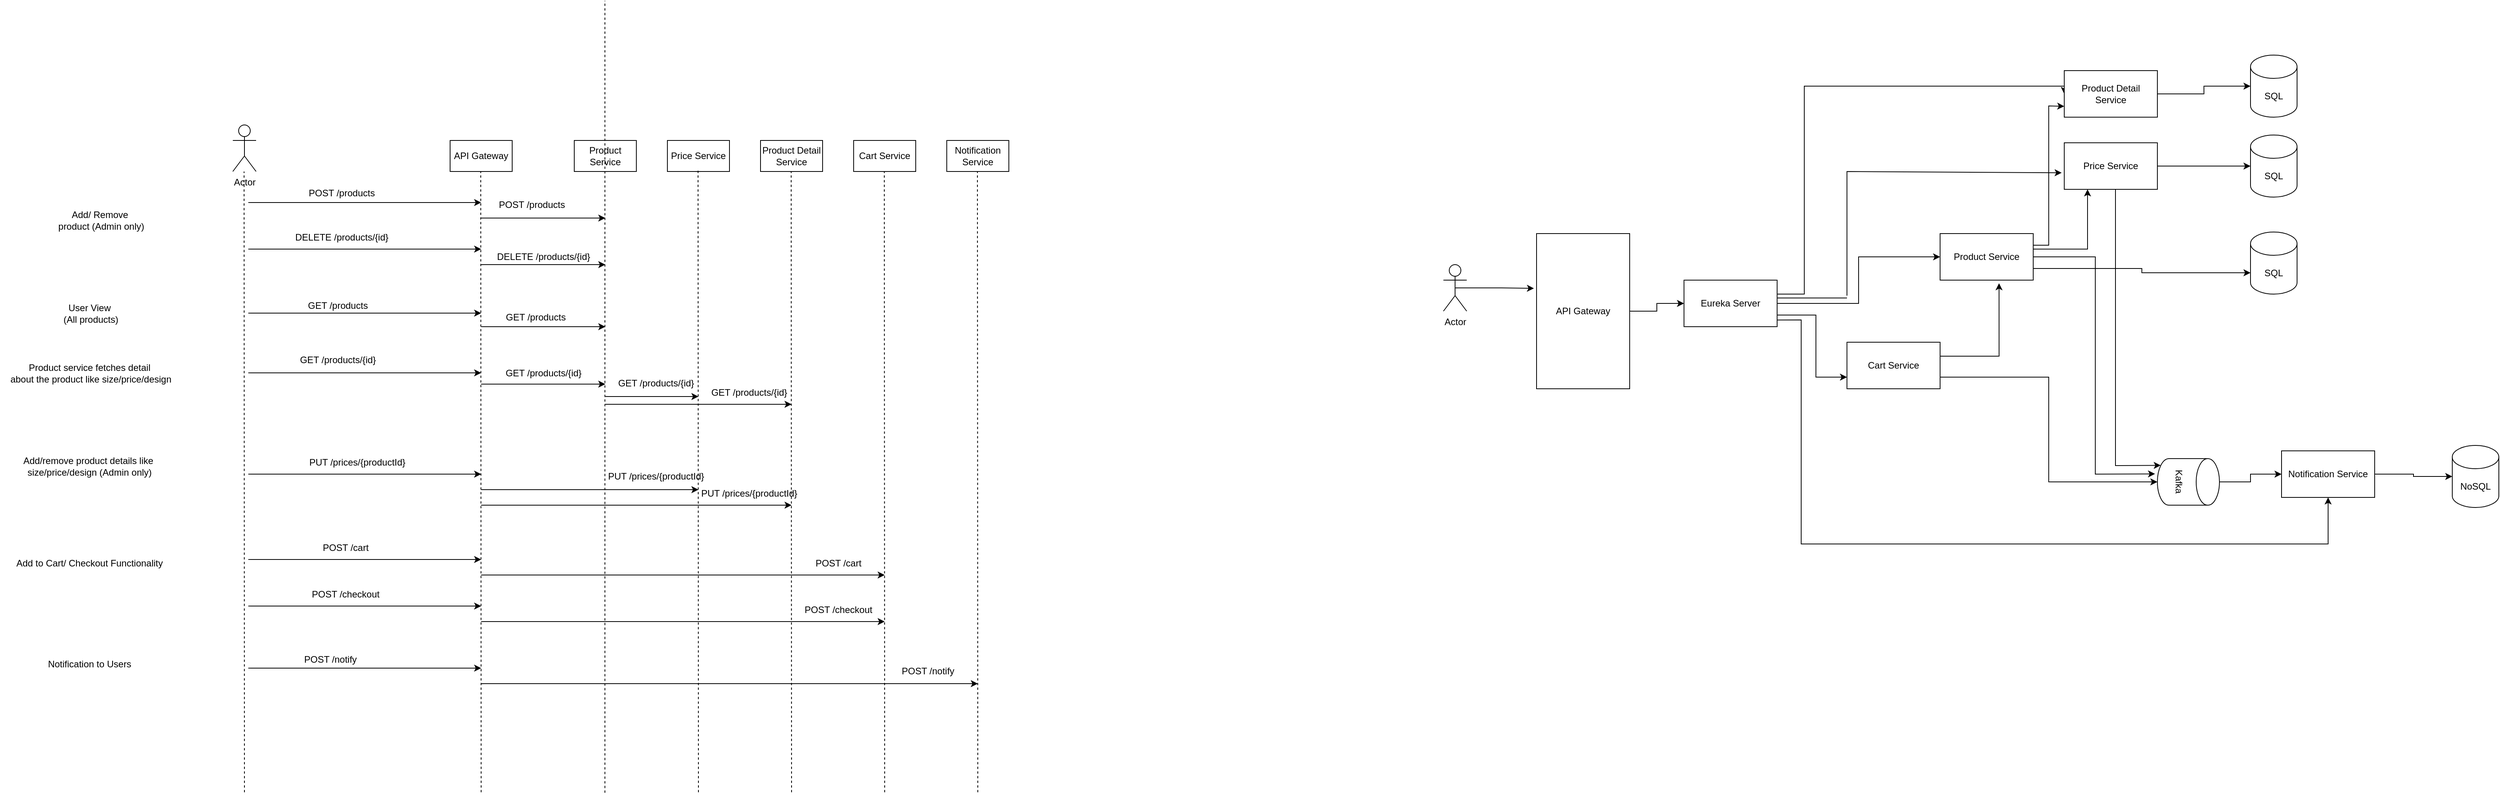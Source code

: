 <mxfile version="24.7.6">
  <diagram name="Page-1" id="R4OV7iDW6EWSdxZwjApe">
    <mxGraphModel dx="2294" dy="1911" grid="1" gridSize="10" guides="1" tooltips="1" connect="1" arrows="1" fold="1" page="1" pageScale="1" pageWidth="850" pageHeight="1100" math="0" shadow="0">
      <root>
        <mxCell id="0" />
        <mxCell id="1" parent="0" />
        <mxCell id="9XvTC1PJYjex0yPGkvMF-1" value="Actor" style="shape=umlActor;verticalLabelPosition=bottom;verticalAlign=top;html=1;outlineConnect=0;" parent="1" vertex="1">
          <mxGeometry x="-120" y="20" width="30" height="60" as="geometry" />
        </mxCell>
        <mxCell id="9XvTC1PJYjex0yPGkvMF-2" value="Product Service" style="rounded=0;whiteSpace=wrap;html=1;" parent="1" vertex="1">
          <mxGeometry x="320" y="40" width="80" height="40" as="geometry" />
        </mxCell>
        <mxCell id="9XvTC1PJYjex0yPGkvMF-3" value="Price Service" style="rounded=0;whiteSpace=wrap;html=1;" parent="1" vertex="1">
          <mxGeometry x="440" y="40" width="80" height="40" as="geometry" />
        </mxCell>
        <mxCell id="9XvTC1PJYjex0yPGkvMF-4" value="Product Detail Service" style="rounded=0;whiteSpace=wrap;html=1;" parent="1" vertex="1">
          <mxGeometry x="560" y="40" width="80" height="40" as="geometry" />
        </mxCell>
        <mxCell id="9XvTC1PJYjex0yPGkvMF-5" value="Cart Service" style="rounded=0;whiteSpace=wrap;html=1;" parent="1" vertex="1">
          <mxGeometry x="680" y="40" width="80" height="40" as="geometry" />
        </mxCell>
        <mxCell id="9XvTC1PJYjex0yPGkvMF-6" value="Notification Service" style="rounded=0;whiteSpace=wrap;html=1;" parent="1" vertex="1">
          <mxGeometry x="800" y="40" width="80" height="40" as="geometry" />
        </mxCell>
        <mxCell id="9XvTC1PJYjex0yPGkvMF-12" value="API Gateway" style="rounded=0;whiteSpace=wrap;html=1;" parent="1" vertex="1">
          <mxGeometry x="160" y="40" width="80" height="40" as="geometry" />
        </mxCell>
        <mxCell id="9XvTC1PJYjex0yPGkvMF-13" value="" style="endArrow=none;dashed=1;html=1;rounded=0;" parent="1" edge="1">
          <mxGeometry width="50" height="50" relative="1" as="geometry">
            <mxPoint x="-105" y="880" as="sourcePoint" />
            <mxPoint x="-105.5" y="80" as="targetPoint" />
          </mxGeometry>
        </mxCell>
        <mxCell id="9XvTC1PJYjex0yPGkvMF-14" value="" style="endArrow=none;dashed=1;html=1;rounded=0;" parent="1" edge="1">
          <mxGeometry width="50" height="50" relative="1" as="geometry">
            <mxPoint x="200" y="880" as="sourcePoint" />
            <mxPoint x="199.5" y="80" as="targetPoint" />
          </mxGeometry>
        </mxCell>
        <mxCell id="9XvTC1PJYjex0yPGkvMF-15" value="" style="endArrow=none;dashed=1;html=1;rounded=0;" parent="1" edge="1">
          <mxGeometry width="50" height="50" relative="1" as="geometry">
            <mxPoint x="359.5" y="880.667" as="sourcePoint" />
            <mxPoint x="359.5" y="-140" as="targetPoint" />
          </mxGeometry>
        </mxCell>
        <mxCell id="9XvTC1PJYjex0yPGkvMF-16" value="" style="endArrow=none;dashed=1;html=1;rounded=0;" parent="1" edge="1">
          <mxGeometry width="50" height="50" relative="1" as="geometry">
            <mxPoint x="480" y="880" as="sourcePoint" />
            <mxPoint x="479.5" y="79" as="targetPoint" />
          </mxGeometry>
        </mxCell>
        <mxCell id="9XvTC1PJYjex0yPGkvMF-17" value="" style="endArrow=none;dashed=1;html=1;rounded=0;" parent="1" edge="1">
          <mxGeometry width="50" height="50" relative="1" as="geometry">
            <mxPoint x="600" y="880" as="sourcePoint" />
            <mxPoint x="599.5" y="80" as="targetPoint" />
          </mxGeometry>
        </mxCell>
        <mxCell id="9XvTC1PJYjex0yPGkvMF-18" value="" style="endArrow=none;dashed=1;html=1;rounded=0;" parent="1" edge="1">
          <mxGeometry width="50" height="50" relative="1" as="geometry">
            <mxPoint x="720" y="880" as="sourcePoint" />
            <mxPoint x="719.5" y="80" as="targetPoint" />
          </mxGeometry>
        </mxCell>
        <mxCell id="9XvTC1PJYjex0yPGkvMF-19" value="" style="endArrow=none;dashed=1;html=1;rounded=0;" parent="1" edge="1">
          <mxGeometry width="50" height="50" relative="1" as="geometry">
            <mxPoint x="840" y="880" as="sourcePoint" />
            <mxPoint x="839.5" y="80" as="targetPoint" />
          </mxGeometry>
        </mxCell>
        <mxCell id="9XvTC1PJYjex0yPGkvMF-20" value="Add/ Remove&amp;nbsp;&lt;div&gt;product (Admin only)&lt;/div&gt;" style="text;html=1;align=center;verticalAlign=middle;resizable=0;points=[];autosize=1;strokeColor=none;fillColor=none;" parent="1" vertex="1">
          <mxGeometry x="-355" y="123" width="130" height="40" as="geometry" />
        </mxCell>
        <mxCell id="9XvTC1PJYjex0yPGkvMF-21" value="" style="endArrow=classic;html=1;rounded=0;" parent="1" edge="1">
          <mxGeometry width="50" height="50" relative="1" as="geometry">
            <mxPoint x="-100" y="120" as="sourcePoint" />
            <mxPoint x="200" y="120" as="targetPoint" />
          </mxGeometry>
        </mxCell>
        <mxCell id="9XvTC1PJYjex0yPGkvMF-22" value="POST /products" style="text;html=1;align=center;verticalAlign=middle;resizable=0;points=[];autosize=1;strokeColor=none;fillColor=none;" parent="1" vertex="1">
          <mxGeometry x="-35" y="93" width="110" height="30" as="geometry" />
        </mxCell>
        <mxCell id="9XvTC1PJYjex0yPGkvMF-23" value="" style="endArrow=classic;html=1;rounded=0;" parent="1" edge="1">
          <mxGeometry width="50" height="50" relative="1" as="geometry">
            <mxPoint x="200" y="140" as="sourcePoint" />
            <mxPoint x="360" y="140" as="targetPoint" />
          </mxGeometry>
        </mxCell>
        <mxCell id="9XvTC1PJYjex0yPGkvMF-24" value="POST /products" style="text;html=1;align=center;verticalAlign=middle;resizable=0;points=[];autosize=1;strokeColor=none;fillColor=none;" parent="1" vertex="1">
          <mxGeometry x="210" y="108" width="110" height="30" as="geometry" />
        </mxCell>
        <mxCell id="9XvTC1PJYjex0yPGkvMF-25" value="" style="endArrow=classic;html=1;rounded=0;" parent="1" edge="1">
          <mxGeometry width="50" height="50" relative="1" as="geometry">
            <mxPoint x="-100" y="180" as="sourcePoint" />
            <mxPoint x="200" y="180" as="targetPoint" />
          </mxGeometry>
        </mxCell>
        <mxCell id="9XvTC1PJYjex0yPGkvMF-26" value="DELETE /products/{id}" style="text;html=1;align=center;verticalAlign=middle;resizable=0;points=[];autosize=1;strokeColor=none;fillColor=none;" parent="1" vertex="1">
          <mxGeometry x="-50" y="150" width="140" height="30" as="geometry" />
        </mxCell>
        <mxCell id="9XvTC1PJYjex0yPGkvMF-27" value="" style="endArrow=classic;html=1;rounded=0;" parent="1" edge="1">
          <mxGeometry width="50" height="50" relative="1" as="geometry">
            <mxPoint x="200" y="200" as="sourcePoint" />
            <mxPoint x="360" y="200" as="targetPoint" />
          </mxGeometry>
        </mxCell>
        <mxCell id="9XvTC1PJYjex0yPGkvMF-28" value="DELETE /products/{id}" style="text;html=1;align=center;verticalAlign=middle;resizable=0;points=[];autosize=1;strokeColor=none;fillColor=none;" parent="1" vertex="1">
          <mxGeometry x="210" y="175" width="140" height="30" as="geometry" />
        </mxCell>
        <mxCell id="9XvTC1PJYjex0yPGkvMF-29" value="User View&lt;div&gt;&amp;nbsp;(All products)&lt;/div&gt;" style="text;html=1;align=center;verticalAlign=middle;resizable=0;points=[];autosize=1;strokeColor=none;fillColor=none;" parent="1" vertex="1">
          <mxGeometry x="-355" y="243" width="100" height="40" as="geometry" />
        </mxCell>
        <mxCell id="9XvTC1PJYjex0yPGkvMF-31" value="" style="endArrow=classic;html=1;rounded=0;" parent="1" edge="1">
          <mxGeometry width="50" height="50" relative="1" as="geometry">
            <mxPoint x="-100" y="262.5" as="sourcePoint" />
            <mxPoint x="200" y="262.5" as="targetPoint" />
          </mxGeometry>
        </mxCell>
        <mxCell id="9XvTC1PJYjex0yPGkvMF-32" value="GET /products" style="text;html=1;align=center;verticalAlign=middle;resizable=0;points=[];autosize=1;strokeColor=none;fillColor=none;" parent="1" vertex="1">
          <mxGeometry x="-35" y="238" width="100" height="30" as="geometry" />
        </mxCell>
        <mxCell id="9XvTC1PJYjex0yPGkvMF-33" value="" style="endArrow=classic;html=1;rounded=0;" parent="1" edge="1">
          <mxGeometry width="50" height="50" relative="1" as="geometry">
            <mxPoint x="200" y="280" as="sourcePoint" />
            <mxPoint x="360" y="280" as="targetPoint" />
          </mxGeometry>
        </mxCell>
        <mxCell id="9XvTC1PJYjex0yPGkvMF-34" value="GET /products" style="text;html=1;align=center;verticalAlign=middle;resizable=0;points=[];autosize=1;strokeColor=none;fillColor=none;" parent="1" vertex="1">
          <mxGeometry x="220" y="253" width="100" height="30" as="geometry" />
        </mxCell>
        <mxCell id="9XvTC1PJYjex0yPGkvMF-35" value="Product service fetches detail&lt;div&gt;&amp;nbsp;about the product like size/price/design&lt;/div&gt;" style="text;html=1;align=center;verticalAlign=middle;resizable=0;points=[];autosize=1;strokeColor=none;fillColor=none;" parent="1" vertex="1">
          <mxGeometry x="-420" y="320" width="230" height="40" as="geometry" />
        </mxCell>
        <mxCell id="9XvTC1PJYjex0yPGkvMF-36" value="" style="endArrow=classic;html=1;rounded=0;" parent="1" edge="1">
          <mxGeometry width="50" height="50" relative="1" as="geometry">
            <mxPoint x="-100" y="339.5" as="sourcePoint" />
            <mxPoint x="200" y="339.5" as="targetPoint" />
          </mxGeometry>
        </mxCell>
        <mxCell id="9XvTC1PJYjex0yPGkvMF-38" value="GET /products/{id}" style="text;html=1;align=center;verticalAlign=middle;resizable=0;points=[];autosize=1;strokeColor=none;fillColor=none;" parent="1" vertex="1">
          <mxGeometry x="-45" y="308" width="120" height="30" as="geometry" />
        </mxCell>
        <mxCell id="9XvTC1PJYjex0yPGkvMF-39" value="GET /products/{id}" style="text;html=1;align=center;verticalAlign=middle;resizable=0;points=[];autosize=1;strokeColor=none;fillColor=none;" parent="1" vertex="1">
          <mxGeometry x="220" y="325" width="120" height="30" as="geometry" />
        </mxCell>
        <mxCell id="9XvTC1PJYjex0yPGkvMF-40" value="GET /products/{id}" style="text;html=1;align=center;verticalAlign=middle;resizable=0;points=[];autosize=1;strokeColor=none;fillColor=none;" parent="1" vertex="1">
          <mxGeometry x="365" y="338" width="120" height="30" as="geometry" />
        </mxCell>
        <mxCell id="9XvTC1PJYjex0yPGkvMF-41" value="GET /products/{id}" style="text;html=1;align=center;verticalAlign=middle;resizable=0;points=[];autosize=1;strokeColor=none;fillColor=none;" parent="1" vertex="1">
          <mxGeometry x="485" y="350" width="120" height="30" as="geometry" />
        </mxCell>
        <mxCell id="9XvTC1PJYjex0yPGkvMF-42" value="" style="endArrow=classic;html=1;rounded=0;" parent="1" edge="1">
          <mxGeometry width="50" height="50" relative="1" as="geometry">
            <mxPoint x="200" y="354" as="sourcePoint" />
            <mxPoint x="360" y="354" as="targetPoint" />
          </mxGeometry>
        </mxCell>
        <mxCell id="9XvTC1PJYjex0yPGkvMF-44" value="" style="endArrow=classic;html=1;rounded=0;" parent="1" edge="1">
          <mxGeometry width="50" height="50" relative="1" as="geometry">
            <mxPoint x="360" y="370" as="sourcePoint" />
            <mxPoint x="480" y="370" as="targetPoint" />
          </mxGeometry>
        </mxCell>
        <mxCell id="9XvTC1PJYjex0yPGkvMF-45" value="" style="endArrow=classic;html=1;rounded=0;" parent="1" edge="1">
          <mxGeometry width="50" height="50" relative="1" as="geometry">
            <mxPoint x="360" y="380" as="sourcePoint" />
            <mxPoint x="600" y="380" as="targetPoint" />
          </mxGeometry>
        </mxCell>
        <mxCell id="9XvTC1PJYjex0yPGkvMF-47" value="Add/remove product details like&amp;nbsp;&lt;div&gt;size/price/design (Admin only)&lt;/div&gt;" style="text;html=1;align=center;verticalAlign=middle;resizable=0;points=[];autosize=1;strokeColor=none;fillColor=none;" parent="1" vertex="1">
          <mxGeometry x="-400" y="440" width="190" height="40" as="geometry" />
        </mxCell>
        <mxCell id="9XvTC1PJYjex0yPGkvMF-49" value="PUT /prices/{productId}" style="text;html=1;align=center;verticalAlign=middle;resizable=0;points=[];autosize=1;strokeColor=none;fillColor=none;" parent="1" vertex="1">
          <mxGeometry x="-35" y="440" width="150" height="30" as="geometry" />
        </mxCell>
        <mxCell id="9XvTC1PJYjex0yPGkvMF-50" value="" style="endArrow=classic;html=1;rounded=0;" parent="1" edge="1">
          <mxGeometry width="50" height="50" relative="1" as="geometry">
            <mxPoint x="-100" y="470" as="sourcePoint" />
            <mxPoint x="200" y="470" as="targetPoint" />
          </mxGeometry>
        </mxCell>
        <mxCell id="9XvTC1PJYjex0yPGkvMF-51" value="" style="endArrow=classic;html=1;rounded=0;" parent="1" edge="1">
          <mxGeometry width="50" height="50" relative="1" as="geometry">
            <mxPoint x="200" y="490" as="sourcePoint" />
            <mxPoint x="480" y="490" as="targetPoint" />
          </mxGeometry>
        </mxCell>
        <mxCell id="9XvTC1PJYjex0yPGkvMF-52" value="" style="endArrow=classic;html=1;rounded=0;" parent="1" edge="1">
          <mxGeometry width="50" height="50" relative="1" as="geometry">
            <mxPoint x="200" y="510" as="sourcePoint" />
            <mxPoint x="600" y="510" as="targetPoint" />
          </mxGeometry>
        </mxCell>
        <mxCell id="9XvTC1PJYjex0yPGkvMF-53" value="PUT /prices/{productId}" style="text;html=1;align=center;verticalAlign=middle;resizable=0;points=[];autosize=1;strokeColor=none;fillColor=none;" parent="1" vertex="1">
          <mxGeometry x="350" y="458" width="150" height="30" as="geometry" />
        </mxCell>
        <mxCell id="9XvTC1PJYjex0yPGkvMF-54" value="PUT /prices/{productId}" style="text;html=1;align=center;verticalAlign=middle;resizable=0;points=[];autosize=1;strokeColor=none;fillColor=none;" parent="1" vertex="1">
          <mxGeometry x="470" y="480" width="150" height="30" as="geometry" />
        </mxCell>
        <mxCell id="9XvTC1PJYjex0yPGkvMF-55" value="Add to Cart/ Checkout Functionality" style="text;html=1;align=center;verticalAlign=middle;resizable=0;points=[];autosize=1;strokeColor=none;fillColor=none;" parent="1" vertex="1">
          <mxGeometry x="-410" y="570" width="210" height="30" as="geometry" />
        </mxCell>
        <mxCell id="9XvTC1PJYjex0yPGkvMF-56" value="" style="endArrow=classic;html=1;rounded=0;" parent="1" edge="1">
          <mxGeometry width="50" height="50" relative="1" as="geometry">
            <mxPoint x="-100" y="580" as="sourcePoint" />
            <mxPoint x="200" y="580" as="targetPoint" />
          </mxGeometry>
        </mxCell>
        <mxCell id="9XvTC1PJYjex0yPGkvMF-57" value="POST /cart" style="text;html=1;align=center;verticalAlign=middle;resizable=0;points=[];autosize=1;strokeColor=none;fillColor=none;" parent="1" vertex="1">
          <mxGeometry x="-15" y="550" width="80" height="30" as="geometry" />
        </mxCell>
        <mxCell id="9XvTC1PJYjex0yPGkvMF-58" value="" style="endArrow=classic;html=1;rounded=0;" parent="1" edge="1">
          <mxGeometry width="50" height="50" relative="1" as="geometry">
            <mxPoint x="200" y="600" as="sourcePoint" />
            <mxPoint x="720" y="600" as="targetPoint" />
          </mxGeometry>
        </mxCell>
        <mxCell id="9XvTC1PJYjex0yPGkvMF-59" value="POST /cart" style="text;html=1;align=center;verticalAlign=middle;resizable=0;points=[];autosize=1;strokeColor=none;fillColor=none;" parent="1" vertex="1">
          <mxGeometry x="620" y="570" width="80" height="30" as="geometry" />
        </mxCell>
        <mxCell id="9XvTC1PJYjex0yPGkvMF-60" value="" style="endArrow=classic;html=1;rounded=0;" parent="1" edge="1">
          <mxGeometry width="50" height="50" relative="1" as="geometry">
            <mxPoint x="-100" y="640" as="sourcePoint" />
            <mxPoint x="200" y="640" as="targetPoint" />
          </mxGeometry>
        </mxCell>
        <mxCell id="9XvTC1PJYjex0yPGkvMF-61" value="POST /checkout" style="text;html=1;align=center;verticalAlign=middle;resizable=0;points=[];autosize=1;strokeColor=none;fillColor=none;" parent="1" vertex="1">
          <mxGeometry x="-30" y="610" width="110" height="30" as="geometry" />
        </mxCell>
        <mxCell id="9XvTC1PJYjex0yPGkvMF-62" value="" style="endArrow=classic;html=1;rounded=0;" parent="1" edge="1">
          <mxGeometry width="50" height="50" relative="1" as="geometry">
            <mxPoint x="200" y="660" as="sourcePoint" />
            <mxPoint x="720" y="660" as="targetPoint" />
          </mxGeometry>
        </mxCell>
        <mxCell id="9XvTC1PJYjex0yPGkvMF-63" value="POST /checkout" style="text;html=1;align=center;verticalAlign=middle;resizable=0;points=[];autosize=1;strokeColor=none;fillColor=none;" parent="1" vertex="1">
          <mxGeometry x="605" y="630" width="110" height="30" as="geometry" />
        </mxCell>
        <mxCell id="9XvTC1PJYjex0yPGkvMF-64" value="Notification to Users" style="text;html=1;align=center;verticalAlign=middle;resizable=0;points=[];autosize=1;strokeColor=none;fillColor=none;" parent="1" vertex="1">
          <mxGeometry x="-370" y="700" width="130" height="30" as="geometry" />
        </mxCell>
        <mxCell id="9XvTC1PJYjex0yPGkvMF-65" value="" style="endArrow=classic;html=1;rounded=0;" parent="1" edge="1">
          <mxGeometry width="50" height="50" relative="1" as="geometry">
            <mxPoint x="-100" y="720" as="sourcePoint" />
            <mxPoint x="200" y="720" as="targetPoint" />
          </mxGeometry>
        </mxCell>
        <mxCell id="9XvTC1PJYjex0yPGkvMF-66" value="POST /notify" style="text;whiteSpace=wrap;" parent="1" vertex="1">
          <mxGeometry x="-30" y="695" width="100" height="40" as="geometry" />
        </mxCell>
        <mxCell id="9XvTC1PJYjex0yPGkvMF-67" value="" style="endArrow=classic;html=1;rounded=0;" parent="1" source="9XvTC1PJYjex0yPGkvMF-69" edge="1">
          <mxGeometry width="50" height="50" relative="1" as="geometry">
            <mxPoint x="200" y="740" as="sourcePoint" />
            <mxPoint x="840" y="740" as="targetPoint" />
          </mxGeometry>
        </mxCell>
        <mxCell id="9XvTC1PJYjex0yPGkvMF-70" value="" style="endArrow=classic;html=1;rounded=0;entryX=1;entryY=0.75;entryDx=0;entryDy=0;" parent="1" target="9XvTC1PJYjex0yPGkvMF-69" edge="1">
          <mxGeometry width="50" height="50" relative="1" as="geometry">
            <mxPoint x="200" y="740" as="sourcePoint" />
            <mxPoint x="850" y="740" as="targetPoint" />
          </mxGeometry>
        </mxCell>
        <mxCell id="9XvTC1PJYjex0yPGkvMF-69" value="POST /notify" style="text;whiteSpace=wrap;" parent="1" vertex="1">
          <mxGeometry x="740" y="710" width="100" height="40" as="geometry" />
        </mxCell>
        <mxCell id="vXUDVahpjEWt88McgdD0-1" value="Actor" style="shape=umlActor;verticalLabelPosition=bottom;verticalAlign=top;html=1;outlineConnect=0;" vertex="1" parent="1">
          <mxGeometry x="1440" y="200" width="30" height="60" as="geometry" />
        </mxCell>
        <mxCell id="vXUDVahpjEWt88McgdD0-10" style="edgeStyle=orthogonalEdgeStyle;rounded=0;orthogonalLoop=1;jettySize=auto;html=1;exitX=1;exitY=0.5;exitDx=0;exitDy=0;entryX=0;entryY=0.5;entryDx=0;entryDy=0;" edge="1" parent="1" source="vXUDVahpjEWt88McgdD0-2" target="vXUDVahpjEWt88McgdD0-3">
          <mxGeometry relative="1" as="geometry" />
        </mxCell>
        <mxCell id="vXUDVahpjEWt88McgdD0-2" value="API Gateway" style="rounded=0;whiteSpace=wrap;html=1;" vertex="1" parent="1">
          <mxGeometry x="1560" y="160" width="120" height="200" as="geometry" />
        </mxCell>
        <mxCell id="vXUDVahpjEWt88McgdD0-23" style="edgeStyle=orthogonalEdgeStyle;rounded=0;orthogonalLoop=1;jettySize=auto;html=1;exitX=1;exitY=0.75;exitDx=0;exitDy=0;entryX=0;entryY=0.75;entryDx=0;entryDy=0;" edge="1" parent="1" source="vXUDVahpjEWt88McgdD0-3" target="vXUDVahpjEWt88McgdD0-7">
          <mxGeometry relative="1" as="geometry">
            <Array as="points">
              <mxPoint x="1920" y="265" />
              <mxPoint x="1920" y="345" />
            </Array>
          </mxGeometry>
        </mxCell>
        <mxCell id="vXUDVahpjEWt88McgdD0-29" style="edgeStyle=orthogonalEdgeStyle;rounded=0;orthogonalLoop=1;jettySize=auto;html=1;exitX=1;exitY=0.5;exitDx=0;exitDy=0;entryX=0;entryY=0.5;entryDx=0;entryDy=0;" edge="1" parent="1" source="vXUDVahpjEWt88McgdD0-3" target="vXUDVahpjEWt88McgdD0-4">
          <mxGeometry relative="1" as="geometry" />
        </mxCell>
        <mxCell id="vXUDVahpjEWt88McgdD0-31" style="edgeStyle=orthogonalEdgeStyle;rounded=0;orthogonalLoop=1;jettySize=auto;html=1;exitX=1;exitY=1;exitDx=0;exitDy=0;entryX=0.5;entryY=1;entryDx=0;entryDy=0;" edge="1" parent="1" target="vXUDVahpjEWt88McgdD0-8">
          <mxGeometry relative="1" as="geometry">
            <mxPoint x="1900" y="740" as="targetPoint" />
            <mxPoint x="1870.0" y="271.33" as="sourcePoint" />
            <Array as="points">
              <mxPoint x="1901" y="271" />
              <mxPoint x="1901" y="560" />
              <mxPoint x="2580" y="560" />
            </Array>
          </mxGeometry>
        </mxCell>
        <mxCell id="vXUDVahpjEWt88McgdD0-32" style="edgeStyle=orthogonalEdgeStyle;rounded=0;orthogonalLoop=1;jettySize=auto;html=1;exitX=1;exitY=0.25;exitDx=0;exitDy=0;entryX=0;entryY=0.5;entryDx=0;entryDy=0;" edge="1" parent="1" target="vXUDVahpjEWt88McgdD0-6">
          <mxGeometry relative="1" as="geometry">
            <mxPoint x="2185" y="-12" as="targetPoint" />
            <mxPoint x="1855" y="238" as="sourcePoint" />
            <Array as="points">
              <mxPoint x="1905" y="238" />
              <mxPoint x="1905" y="-30" />
            </Array>
          </mxGeometry>
        </mxCell>
        <mxCell id="vXUDVahpjEWt88McgdD0-3" value="Eureka Server" style="rounded=0;whiteSpace=wrap;html=1;" vertex="1" parent="1">
          <mxGeometry x="1750" y="220" width="120" height="60" as="geometry" />
        </mxCell>
        <mxCell id="vXUDVahpjEWt88McgdD0-46" style="edgeStyle=orthogonalEdgeStyle;rounded=0;orthogonalLoop=1;jettySize=auto;html=1;exitX=1;exitY=0.75;exitDx=0;exitDy=0;entryX=0;entryY=0;entryDx=0;entryDy=52.5;entryPerimeter=0;" edge="1" parent="1" source="vXUDVahpjEWt88McgdD0-4" target="vXUDVahpjEWt88McgdD0-19">
          <mxGeometry relative="1" as="geometry">
            <mxPoint x="2470" y="204" as="targetPoint" />
          </mxGeometry>
        </mxCell>
        <mxCell id="vXUDVahpjEWt88McgdD0-4" value="Product Service" style="rounded=0;whiteSpace=wrap;html=1;" vertex="1" parent="1">
          <mxGeometry x="2080" y="160" width="120" height="60" as="geometry" />
        </mxCell>
        <mxCell id="vXUDVahpjEWt88McgdD0-45" value="" style="edgeStyle=orthogonalEdgeStyle;rounded=0;orthogonalLoop=1;jettySize=auto;html=1;" edge="1" parent="1" source="vXUDVahpjEWt88McgdD0-5" target="vXUDVahpjEWt88McgdD0-18">
          <mxGeometry relative="1" as="geometry" />
        </mxCell>
        <mxCell id="vXUDVahpjEWt88McgdD0-5" value="Price Service" style="rounded=0;whiteSpace=wrap;html=1;" vertex="1" parent="1">
          <mxGeometry x="2240" y="43" width="120" height="60" as="geometry" />
        </mxCell>
        <mxCell id="vXUDVahpjEWt88McgdD0-44" value="" style="edgeStyle=orthogonalEdgeStyle;rounded=0;orthogonalLoop=1;jettySize=auto;html=1;" edge="1" parent="1" source="vXUDVahpjEWt88McgdD0-6" target="vXUDVahpjEWt88McgdD0-17">
          <mxGeometry relative="1" as="geometry" />
        </mxCell>
        <mxCell id="vXUDVahpjEWt88McgdD0-6" value="Product Detail Service" style="rounded=0;whiteSpace=wrap;html=1;" vertex="1" parent="1">
          <mxGeometry x="2240" y="-50" width="120" height="60" as="geometry" />
        </mxCell>
        <mxCell id="vXUDVahpjEWt88McgdD0-7" value="Cart Service" style="rounded=0;whiteSpace=wrap;html=1;" vertex="1" parent="1">
          <mxGeometry x="1960" y="300" width="120" height="60" as="geometry" />
        </mxCell>
        <mxCell id="vXUDVahpjEWt88McgdD0-38" value="" style="edgeStyle=orthogonalEdgeStyle;rounded=0;orthogonalLoop=1;jettySize=auto;html=1;" edge="1" parent="1" source="vXUDVahpjEWt88McgdD0-8" target="vXUDVahpjEWt88McgdD0-20">
          <mxGeometry relative="1" as="geometry" />
        </mxCell>
        <mxCell id="vXUDVahpjEWt88McgdD0-8" value="Notification Service" style="rounded=0;whiteSpace=wrap;html=1;" vertex="1" parent="1">
          <mxGeometry x="2520" y="440" width="120" height="60" as="geometry" />
        </mxCell>
        <mxCell id="vXUDVahpjEWt88McgdD0-9" style="edgeStyle=orthogonalEdgeStyle;rounded=0;orthogonalLoop=1;jettySize=auto;html=1;exitX=0.5;exitY=0.5;exitDx=0;exitDy=0;exitPerimeter=0;entryX=-0.028;entryY=0.353;entryDx=0;entryDy=0;entryPerimeter=0;" edge="1" parent="1" source="vXUDVahpjEWt88McgdD0-1" target="vXUDVahpjEWt88McgdD0-2">
          <mxGeometry relative="1" as="geometry" />
        </mxCell>
        <mxCell id="vXUDVahpjEWt88McgdD0-17" value="SQL" style="shape=cylinder3;whiteSpace=wrap;html=1;boundedLbl=1;backgroundOutline=1;size=15;" vertex="1" parent="1">
          <mxGeometry x="2480" y="-70" width="60" height="80" as="geometry" />
        </mxCell>
        <mxCell id="vXUDVahpjEWt88McgdD0-18" value="SQL" style="shape=cylinder3;whiteSpace=wrap;html=1;boundedLbl=1;backgroundOutline=1;size=15;" vertex="1" parent="1">
          <mxGeometry x="2480" y="33" width="60" height="80" as="geometry" />
        </mxCell>
        <mxCell id="vXUDVahpjEWt88McgdD0-19" value="SQL" style="shape=cylinder3;whiteSpace=wrap;html=1;boundedLbl=1;backgroundOutline=1;size=15;" vertex="1" parent="1">
          <mxGeometry x="2480" y="158" width="60" height="80" as="geometry" />
        </mxCell>
        <mxCell id="vXUDVahpjEWt88McgdD0-20" value="NoSQL" style="shape=cylinder3;whiteSpace=wrap;html=1;boundedLbl=1;backgroundOutline=1;size=15;" vertex="1" parent="1">
          <mxGeometry x="2740" y="433" width="60" height="80" as="geometry" />
        </mxCell>
        <mxCell id="vXUDVahpjEWt88McgdD0-33" style="edgeStyle=orthogonalEdgeStyle;rounded=0;orthogonalLoop=1;jettySize=auto;html=1;exitX=0.5;exitY=0;exitDx=0;exitDy=0;exitPerimeter=0;entryX=0;entryY=0.5;entryDx=0;entryDy=0;" edge="1" parent="1" source="vXUDVahpjEWt88McgdD0-21" target="vXUDVahpjEWt88McgdD0-8">
          <mxGeometry relative="1" as="geometry" />
        </mxCell>
        <mxCell id="vXUDVahpjEWt88McgdD0-21" value="Kafka" style="shape=cylinder3;whiteSpace=wrap;html=1;boundedLbl=1;backgroundOutline=1;size=15;rotation=90;" vertex="1" parent="1">
          <mxGeometry x="2370" y="440" width="60" height="80" as="geometry" />
        </mxCell>
        <mxCell id="vXUDVahpjEWt88McgdD0-26" value="" style="endArrow=classic;html=1;rounded=0;entryX=-0.028;entryY=0.644;entryDx=0;entryDy=0;entryPerimeter=0;" edge="1" parent="1" target="vXUDVahpjEWt88McgdD0-5">
          <mxGeometry width="50" height="50" relative="1" as="geometry">
            <mxPoint x="1960" y="240" as="sourcePoint" />
            <mxPoint x="2100" y="70" as="targetPoint" />
            <Array as="points">
              <mxPoint x="1960" y="80" />
            </Array>
          </mxGeometry>
        </mxCell>
        <mxCell id="vXUDVahpjEWt88McgdD0-28" value="" style="endArrow=none;html=1;rounded=0;" edge="1" parent="1">
          <mxGeometry width="50" height="50" relative="1" as="geometry">
            <mxPoint x="1870" y="243" as="sourcePoint" />
            <mxPoint x="1960" y="243" as="targetPoint" />
          </mxGeometry>
        </mxCell>
        <mxCell id="vXUDVahpjEWt88McgdD0-34" style="edgeStyle=orthogonalEdgeStyle;rounded=0;orthogonalLoop=1;jettySize=auto;html=1;exitX=1;exitY=0.75;exitDx=0;exitDy=0;entryX=0.5;entryY=1;entryDx=0;entryDy=0;entryPerimeter=0;" edge="1" parent="1" source="vXUDVahpjEWt88McgdD0-7" target="vXUDVahpjEWt88McgdD0-21">
          <mxGeometry relative="1" as="geometry" />
        </mxCell>
        <mxCell id="vXUDVahpjEWt88McgdD0-37" value="" style="endArrow=classic;html=1;rounded=0;exitX=1;exitY=0.5;exitDx=0;exitDy=0;entryX=0.328;entryY=1.038;entryDx=0;entryDy=0;entryPerimeter=0;" edge="1" parent="1" source="vXUDVahpjEWt88McgdD0-4" target="vXUDVahpjEWt88McgdD0-21">
          <mxGeometry width="50" height="50" relative="1" as="geometry">
            <mxPoint x="2250" y="210" as="sourcePoint" />
            <mxPoint x="2270" y="190" as="targetPoint" />
            <Array as="points">
              <mxPoint x="2280" y="190" />
              <mxPoint x="2280" y="470" />
            </Array>
          </mxGeometry>
        </mxCell>
        <mxCell id="vXUDVahpjEWt88McgdD0-40" value="" style="endArrow=classic;html=1;rounded=0;entryX=0.145;entryY=1;entryDx=0;entryDy=-4.35;entryPerimeter=0;" edge="1" parent="1" target="vXUDVahpjEWt88McgdD0-21">
          <mxGeometry width="50" height="50" relative="1" as="geometry">
            <mxPoint x="2306" y="103" as="sourcePoint" />
            <mxPoint x="2310" y="450" as="targetPoint" />
            <Array as="points">
              <mxPoint x="2306" y="290" />
              <mxPoint x="2306" y="459" />
            </Array>
          </mxGeometry>
        </mxCell>
        <mxCell id="vXUDVahpjEWt88McgdD0-41" value="" style="endArrow=classic;html=1;rounded=0;entryX=0.633;entryY=1.066;entryDx=0;entryDy=0;entryPerimeter=0;" edge="1" parent="1" target="vXUDVahpjEWt88McgdD0-4">
          <mxGeometry width="50" height="50" relative="1" as="geometry">
            <mxPoint x="2080" y="318" as="sourcePoint" />
            <mxPoint x="2160" y="318" as="targetPoint" />
            <Array as="points">
              <mxPoint x="2156" y="318" />
            </Array>
          </mxGeometry>
        </mxCell>
        <mxCell id="vXUDVahpjEWt88McgdD0-42" value="" style="endArrow=classic;html=1;rounded=0;exitX=1;exitY=0.25;exitDx=0;exitDy=0;" edge="1" parent="1" source="vXUDVahpjEWt88McgdD0-4">
          <mxGeometry width="50" height="50" relative="1" as="geometry">
            <mxPoint x="2210" y="170.5" as="sourcePoint" />
            <mxPoint x="2240" y="-4" as="targetPoint" />
            <Array as="points">
              <mxPoint x="2220" y="175" />
              <mxPoint x="2220" y="-4.5" />
            </Array>
          </mxGeometry>
        </mxCell>
        <mxCell id="vXUDVahpjEWt88McgdD0-43" value="" style="endArrow=classic;html=1;rounded=0;" edge="1" parent="1">
          <mxGeometry width="50" height="50" relative="1" as="geometry">
            <mxPoint x="2200" y="180" as="sourcePoint" />
            <mxPoint x="2270" y="103" as="targetPoint" />
            <Array as="points">
              <mxPoint x="2270" y="180" />
            </Array>
          </mxGeometry>
        </mxCell>
      </root>
    </mxGraphModel>
  </diagram>
</mxfile>

